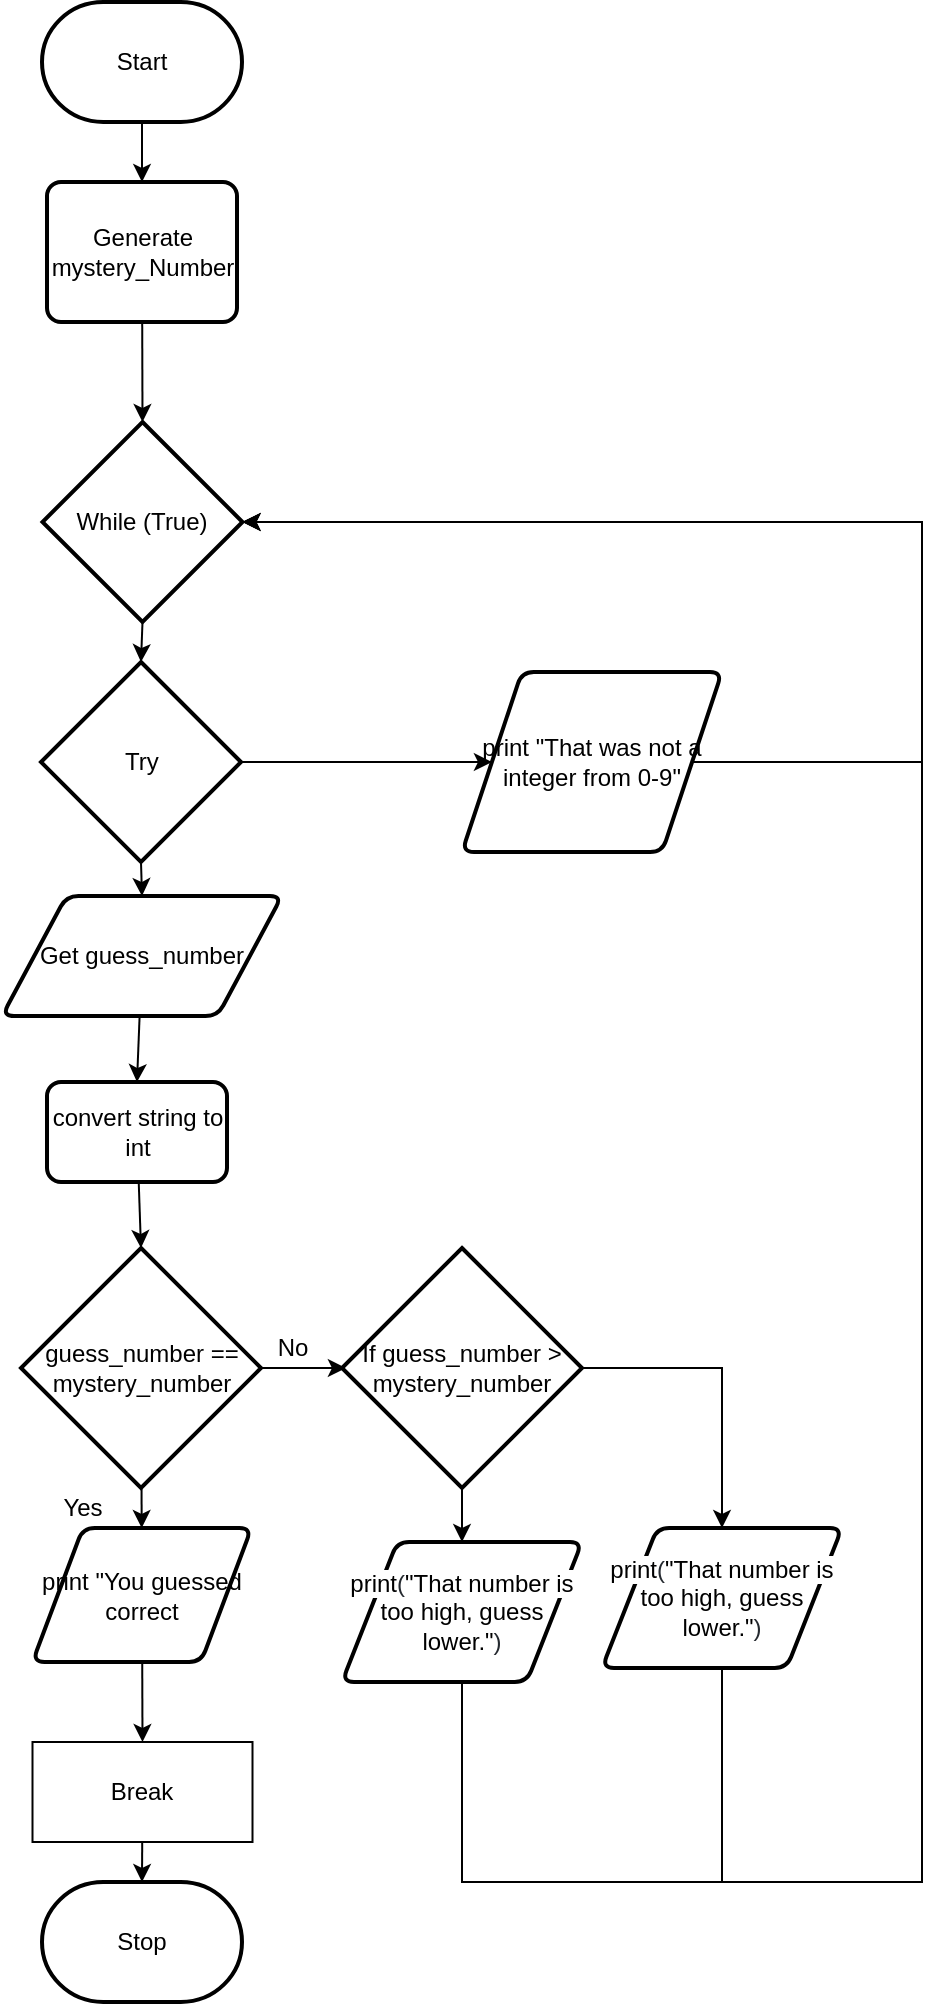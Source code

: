 <mxfile>
    <diagram id="JqOo338mFjRoOCTTENWM" name="Page-1">
        <mxGraphModel dx="1074" dy="1878" grid="1" gridSize="10" guides="1" tooltips="1" connect="1" arrows="1" fold="1" page="1" pageScale="1" pageWidth="827" pageHeight="1169" math="0" shadow="0">
            <root>
                <mxCell id="0"/>
                <mxCell id="1" parent="0"/>
                <mxCell id="16" style="edgeStyle=none;html=1;entryX=0.5;entryY=0;entryDx=0;entryDy=0;" edge="1" parent="1" source="17" target="29">
                    <mxGeometry relative="1" as="geometry">
                        <mxPoint x="240" y="170" as="targetPoint"/>
                    </mxGeometry>
                </mxCell>
                <mxCell id="17" value="Start" style="strokeWidth=2;html=1;shape=mxgraph.flowchart.terminator;whiteSpace=wrap;" vertex="1" parent="1">
                    <mxGeometry x="190" y="-40" width="100" height="60" as="geometry"/>
                </mxCell>
                <mxCell id="53" style="edgeStyle=none;rounded=0;html=1;entryX=0.5;entryY=0;entryDx=0;entryDy=0;" edge="1" parent="1" source="21" target="52">
                    <mxGeometry relative="1" as="geometry"/>
                </mxCell>
                <mxCell id="21" value="print &quot;You guessed correct" style="shape=parallelogram;html=1;strokeWidth=2;perimeter=parallelogramPerimeter;whiteSpace=wrap;rounded=1;arcSize=12;size=0.23;" vertex="1" parent="1">
                    <mxGeometry x="185.25" y="723" width="109.5" height="67" as="geometry"/>
                </mxCell>
                <mxCell id="22" value="Stop" style="strokeWidth=2;html=1;shape=mxgraph.flowchart.terminator;whiteSpace=wrap;" vertex="1" parent="1">
                    <mxGeometry x="190" y="900" width="100" height="60" as="geometry"/>
                </mxCell>
                <mxCell id="23" style="edgeStyle=none;rounded=0;html=1;" edge="1" parent="1" source="25" target="21">
                    <mxGeometry relative="1" as="geometry"/>
                </mxCell>
                <mxCell id="24" style="edgeStyle=none;rounded=0;html=1;entryX=0;entryY=0.5;entryDx=0;entryDy=0;" edge="1" parent="1" source="25">
                    <mxGeometry relative="1" as="geometry">
                        <mxPoint x="341.95" y="643" as="targetPoint"/>
                    </mxGeometry>
                </mxCell>
                <mxCell id="25" value="&lt;span&gt;guess_number == mystery_number&lt;/span&gt;" style="strokeWidth=2;html=1;shape=mxgraph.flowchart.decision;whiteSpace=wrap;" vertex="1" parent="1">
                    <mxGeometry x="179.5" y="583" width="120" height="120" as="geometry"/>
                </mxCell>
                <mxCell id="60" style="edgeStyle=none;rounded=0;html=1;entryX=0.5;entryY=0;entryDx=0;entryDy=0;entryPerimeter=0;" edge="1" parent="1" source="29" target="42">
                    <mxGeometry relative="1" as="geometry"/>
                </mxCell>
                <mxCell id="29" value="&lt;span&gt;Generate mystery_Number&lt;/span&gt;" style="rounded=1;whiteSpace=wrap;html=1;absoluteArcSize=1;arcSize=14;strokeWidth=2;" vertex="1" parent="1">
                    <mxGeometry x="192.5" y="50" width="95" height="70" as="geometry"/>
                </mxCell>
                <mxCell id="59" style="edgeStyle=none;rounded=0;html=1;entryX=1;entryY=0.5;entryDx=0;entryDy=0;entryPerimeter=0;exitX=1;exitY=0.5;exitDx=0;exitDy=0;" edge="1" parent="1" source="31" target="42">
                    <mxGeometry relative="1" as="geometry">
                        <Array as="points">
                            <mxPoint x="630" y="340"/>
                            <mxPoint x="630" y="220"/>
                        </Array>
                    </mxGeometry>
                </mxCell>
                <mxCell id="31" value="print &quot;That was not a integer from 0-9&quot;" style="shape=parallelogram;html=1;strokeWidth=2;perimeter=parallelogramPerimeter;whiteSpace=wrap;rounded=1;arcSize=12;size=0.23;" vertex="1" parent="1">
                    <mxGeometry x="400" y="295" width="130" height="90" as="geometry"/>
                </mxCell>
                <mxCell id="58" style="edgeStyle=none;rounded=0;html=1;entryX=0;entryY=0.5;entryDx=0;entryDy=0;" edge="1" parent="1" source="34" target="31">
                    <mxGeometry relative="1" as="geometry"/>
                </mxCell>
                <mxCell id="62" style="edgeStyle=none;rounded=0;html=1;exitX=0.5;exitY=1;exitDx=0;exitDy=0;exitPerimeter=0;entryX=0.5;entryY=0;entryDx=0;entryDy=0;" edge="1" parent="1" source="34" target="41">
                    <mxGeometry relative="1" as="geometry"/>
                </mxCell>
                <mxCell id="34" value="Try" style="strokeWidth=2;html=1;shape=mxgraph.flowchart.decision;whiteSpace=wrap;" vertex="1" parent="1">
                    <mxGeometry x="189.5" y="290" width="100" height="100" as="geometry"/>
                </mxCell>
                <mxCell id="35" value="Yes&lt;br&gt;" style="text;html=1;align=center;verticalAlign=middle;resizable=0;points=[];autosize=1;strokeColor=none;fillColor=none;" vertex="1" parent="1">
                    <mxGeometry x="189.5" y="703" width="40" height="20" as="geometry"/>
                </mxCell>
                <mxCell id="36" value="No" style="text;html=1;align=center;verticalAlign=middle;resizable=0;points=[];autosize=1;strokeColor=none;fillColor=none;" vertex="1" parent="1">
                    <mxGeometry x="299.5" y="623" width="30" height="20" as="geometry"/>
                </mxCell>
                <mxCell id="64" style="edgeStyle=none;rounded=0;html=1;entryX=0.5;entryY=0;entryDx=0;entryDy=0;entryPerimeter=0;" edge="1" parent="1" source="39" target="25">
                    <mxGeometry relative="1" as="geometry"/>
                </mxCell>
                <mxCell id="39" value="&lt;span&gt;convert string to int&lt;/span&gt;" style="rounded=1;whiteSpace=wrap;html=1;absoluteArcSize=1;arcSize=14;strokeWidth=2;" vertex="1" parent="1">
                    <mxGeometry x="192.5" y="500" width="90" height="50" as="geometry"/>
                </mxCell>
                <mxCell id="63" style="edgeStyle=none;rounded=0;html=1;entryX=0.5;entryY=0;entryDx=0;entryDy=0;" edge="1" parent="1" source="41" target="39">
                    <mxGeometry relative="1" as="geometry"/>
                </mxCell>
                <mxCell id="41" value="Get guess_number" style="shape=parallelogram;html=1;strokeWidth=2;perimeter=parallelogramPerimeter;whiteSpace=wrap;rounded=1;arcSize=12;size=0.23;" vertex="1" parent="1">
                    <mxGeometry x="170" y="407" width="140" height="60" as="geometry"/>
                </mxCell>
                <mxCell id="61" style="edgeStyle=none;rounded=0;html=1;exitX=0.5;exitY=1;exitDx=0;exitDy=0;exitPerimeter=0;entryX=0.5;entryY=0;entryDx=0;entryDy=0;entryPerimeter=0;" edge="1" parent="1" source="42" target="34">
                    <mxGeometry relative="1" as="geometry"/>
                </mxCell>
                <mxCell id="42" value="While (True)" style="strokeWidth=2;html=1;shape=mxgraph.flowchart.decision;whiteSpace=wrap;" vertex="1" parent="1">
                    <mxGeometry x="190.25" y="170" width="100" height="100" as="geometry"/>
                </mxCell>
                <mxCell id="48" style="edgeStyle=none;rounded=0;html=1;entryX=0.5;entryY=0;entryDx=0;entryDy=0;exitX=1;exitY=0.5;exitDx=0;exitDy=0;exitPerimeter=0;" edge="1" parent="1" source="44" target="47">
                    <mxGeometry relative="1" as="geometry">
                        <Array as="points">
                            <mxPoint x="530" y="643"/>
                        </Array>
                    </mxGeometry>
                </mxCell>
                <mxCell id="51" style="edgeStyle=none;rounded=0;html=1;entryX=0.5;entryY=0;entryDx=0;entryDy=0;" edge="1" parent="1" source="44" target="46">
                    <mxGeometry relative="1" as="geometry"/>
                </mxCell>
                <mxCell id="44" value="If guess_number &amp;gt; mystery_number" style="strokeWidth=2;html=1;shape=mxgraph.flowchart.decision;whiteSpace=wrap;" vertex="1" parent="1">
                    <mxGeometry x="340" y="583" width="120" height="120" as="geometry"/>
                </mxCell>
                <mxCell id="55" style="edgeStyle=none;rounded=0;html=1;entryX=1;entryY=0.5;entryDx=0;entryDy=0;entryPerimeter=0;" edge="1" parent="1" source="46" target="42">
                    <mxGeometry relative="1" as="geometry">
                        <Array as="points">
                            <mxPoint x="400" y="900"/>
                            <mxPoint x="630" y="900"/>
                            <mxPoint x="630" y="220"/>
                        </Array>
                    </mxGeometry>
                </mxCell>
                <mxCell id="46" value="&lt;span class=&quot;pl-en&quot; style=&quot;text-align: left ; box-sizing: border-box ; background-color: rgb(255 , 255 , 255)&quot;&gt;&lt;span class=&quot;pl-token&quot; style=&quot;box-sizing: border-box&quot;&gt;print&lt;/span&gt;&lt;/span&gt;&lt;span style=&quot;text-align: left ; color: rgb(36 , 41 , 47) ; background-color: rgb(255 , 255 , 255)&quot;&gt;(&lt;/span&gt;&lt;span class=&quot;pl-s&quot; style=&quot;text-align: left ; box-sizing: border-box ; background-color: rgb(255 , 255 , 255)&quot;&gt;&quot;That number is too high, guess lower.&quot;&lt;/span&gt;&lt;span style=&quot;text-align: left ; color: rgb(36 , 41 , 47) ; background-color: rgb(255 , 255 , 255)&quot;&gt;)&lt;/span&gt;" style="shape=parallelogram;html=1;strokeWidth=2;perimeter=parallelogramPerimeter;whiteSpace=wrap;rounded=1;arcSize=12;size=0.23;" vertex="1" parent="1">
                    <mxGeometry x="340" y="730" width="120" height="70" as="geometry"/>
                </mxCell>
                <mxCell id="57" style="edgeStyle=none;rounded=0;html=1;entryX=1;entryY=0.5;entryDx=0;entryDy=0;entryPerimeter=0;exitX=0.5;exitY=1;exitDx=0;exitDy=0;" edge="1" parent="1" source="47" target="42">
                    <mxGeometry relative="1" as="geometry">
                        <mxPoint x="530" y="870" as="targetPoint"/>
                        <Array as="points">
                            <mxPoint x="530" y="900"/>
                            <mxPoint x="630" y="900"/>
                            <mxPoint x="630" y="220"/>
                        </Array>
                    </mxGeometry>
                </mxCell>
                <mxCell id="47" value="&lt;span class=&quot;pl-en&quot; style=&quot;text-align: left ; box-sizing: border-box ; background-color: rgb(255 , 255 , 255)&quot;&gt;&lt;span class=&quot;pl-token&quot; style=&quot;box-sizing: border-box&quot;&gt;print&lt;/span&gt;&lt;/span&gt;&lt;span style=&quot;text-align: left ; color: rgb(36 , 41 , 47) ; background-color: rgb(255 , 255 , 255)&quot;&gt;(&lt;/span&gt;&lt;span class=&quot;pl-s&quot; style=&quot;text-align: left ; box-sizing: border-box ; background-color: rgb(255 , 255 , 255)&quot;&gt;&quot;That number is too high, guess lower.&quot;&lt;/span&gt;&lt;span style=&quot;text-align: left ; color: rgb(36 , 41 , 47) ; background-color: rgb(255 , 255 , 255)&quot;&gt;)&lt;/span&gt;" style="shape=parallelogram;html=1;strokeWidth=2;perimeter=parallelogramPerimeter;whiteSpace=wrap;rounded=1;arcSize=12;size=0.23;" vertex="1" parent="1">
                    <mxGeometry x="470" y="723" width="120" height="70" as="geometry"/>
                </mxCell>
                <mxCell id="54" style="edgeStyle=none;rounded=0;html=1;entryX=0.5;entryY=0;entryDx=0;entryDy=0;entryPerimeter=0;" edge="1" parent="1" source="52" target="22">
                    <mxGeometry relative="1" as="geometry"/>
                </mxCell>
                <mxCell id="52" value="Break" style="rounded=0;whiteSpace=wrap;html=1;" vertex="1" parent="1">
                    <mxGeometry x="185.25" y="830" width="110" height="50" as="geometry"/>
                </mxCell>
            </root>
        </mxGraphModel>
    </diagram>
</mxfile>